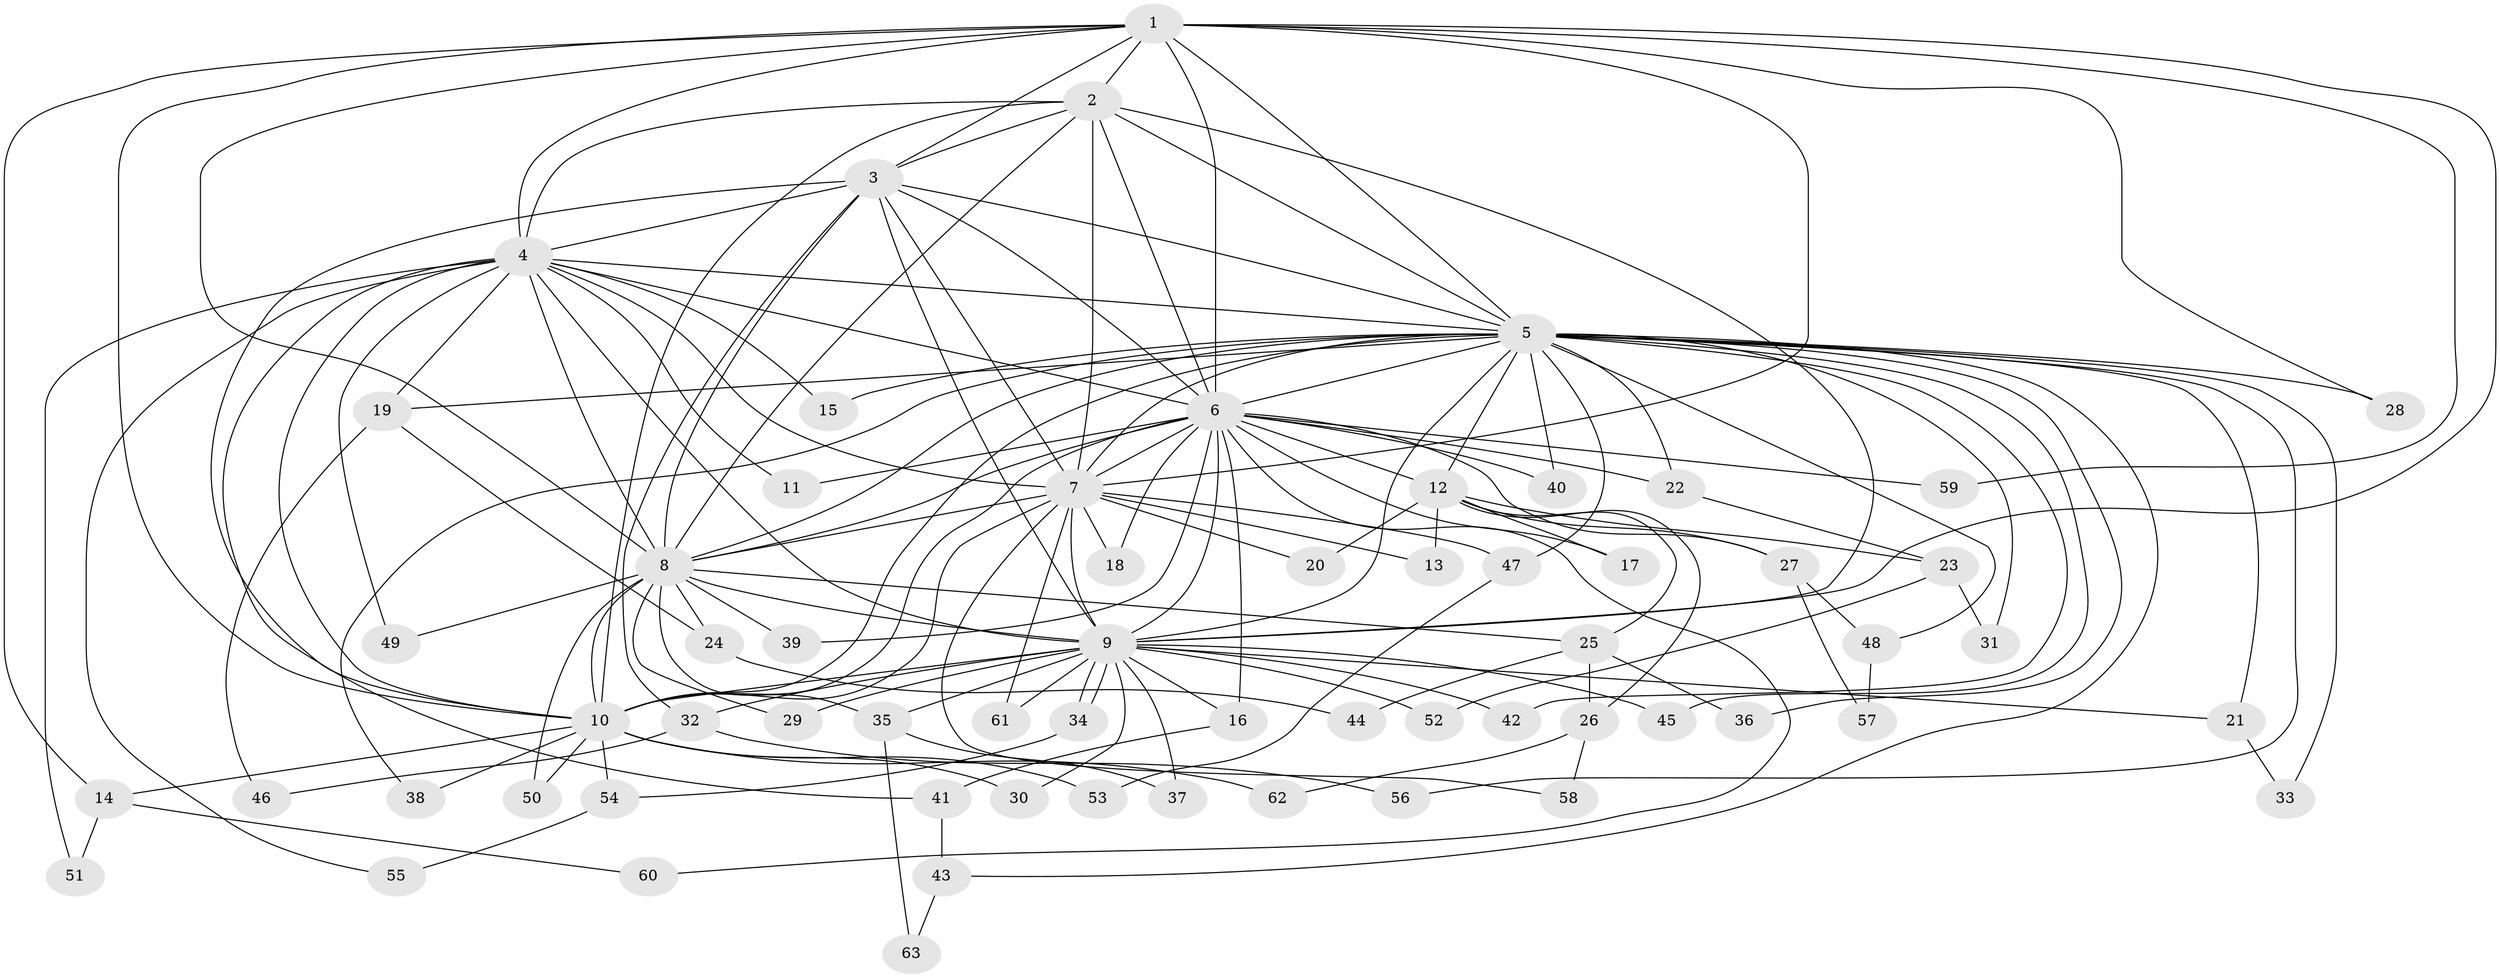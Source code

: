 // Generated by graph-tools (version 1.1) at 2025/49/03/09/25 03:49:28]
// undirected, 63 vertices, 151 edges
graph export_dot {
graph [start="1"]
  node [color=gray90,style=filled];
  1;
  2;
  3;
  4;
  5;
  6;
  7;
  8;
  9;
  10;
  11;
  12;
  13;
  14;
  15;
  16;
  17;
  18;
  19;
  20;
  21;
  22;
  23;
  24;
  25;
  26;
  27;
  28;
  29;
  30;
  31;
  32;
  33;
  34;
  35;
  36;
  37;
  38;
  39;
  40;
  41;
  42;
  43;
  44;
  45;
  46;
  47;
  48;
  49;
  50;
  51;
  52;
  53;
  54;
  55;
  56;
  57;
  58;
  59;
  60;
  61;
  62;
  63;
  1 -- 2;
  1 -- 3;
  1 -- 4;
  1 -- 5;
  1 -- 6;
  1 -- 7;
  1 -- 8;
  1 -- 9;
  1 -- 10;
  1 -- 14;
  1 -- 28;
  1 -- 59;
  2 -- 3;
  2 -- 4;
  2 -- 5;
  2 -- 6;
  2 -- 7;
  2 -- 8;
  2 -- 9;
  2 -- 10;
  3 -- 4;
  3 -- 5;
  3 -- 6;
  3 -- 7;
  3 -- 8;
  3 -- 9;
  3 -- 10;
  3 -- 32;
  4 -- 5;
  4 -- 6;
  4 -- 7;
  4 -- 8;
  4 -- 9;
  4 -- 10;
  4 -- 11;
  4 -- 15;
  4 -- 19;
  4 -- 41;
  4 -- 49;
  4 -- 51;
  4 -- 55;
  5 -- 6;
  5 -- 7;
  5 -- 8;
  5 -- 9;
  5 -- 10;
  5 -- 12;
  5 -- 15;
  5 -- 19;
  5 -- 21;
  5 -- 22;
  5 -- 28;
  5 -- 31;
  5 -- 33;
  5 -- 36;
  5 -- 38;
  5 -- 40;
  5 -- 42;
  5 -- 43;
  5 -- 45;
  5 -- 47;
  5 -- 48;
  5 -- 56;
  6 -- 7;
  6 -- 8;
  6 -- 9;
  6 -- 10;
  6 -- 11;
  6 -- 12;
  6 -- 16;
  6 -- 17;
  6 -- 18;
  6 -- 22;
  6 -- 27;
  6 -- 39;
  6 -- 40;
  6 -- 59;
  6 -- 60;
  7 -- 8;
  7 -- 9;
  7 -- 10;
  7 -- 13;
  7 -- 18;
  7 -- 20;
  7 -- 47;
  7 -- 58;
  7 -- 61;
  8 -- 9;
  8 -- 10;
  8 -- 24;
  8 -- 25;
  8 -- 29;
  8 -- 35;
  8 -- 39;
  8 -- 49;
  8 -- 50;
  9 -- 10;
  9 -- 16;
  9 -- 21;
  9 -- 29;
  9 -- 30;
  9 -- 32;
  9 -- 34;
  9 -- 34;
  9 -- 35;
  9 -- 37;
  9 -- 42;
  9 -- 45;
  9 -- 52;
  9 -- 61;
  10 -- 14;
  10 -- 30;
  10 -- 38;
  10 -- 50;
  10 -- 53;
  10 -- 54;
  10 -- 62;
  12 -- 13;
  12 -- 17;
  12 -- 20;
  12 -- 23;
  12 -- 25;
  12 -- 26;
  12 -- 27;
  14 -- 51;
  14 -- 60;
  16 -- 41;
  19 -- 24;
  19 -- 46;
  21 -- 33;
  22 -- 23;
  23 -- 31;
  23 -- 52;
  24 -- 44;
  25 -- 26;
  25 -- 36;
  25 -- 44;
  26 -- 58;
  26 -- 62;
  27 -- 48;
  27 -- 57;
  32 -- 46;
  32 -- 56;
  34 -- 54;
  35 -- 37;
  35 -- 63;
  41 -- 43;
  43 -- 63;
  47 -- 53;
  48 -- 57;
  54 -- 55;
}
